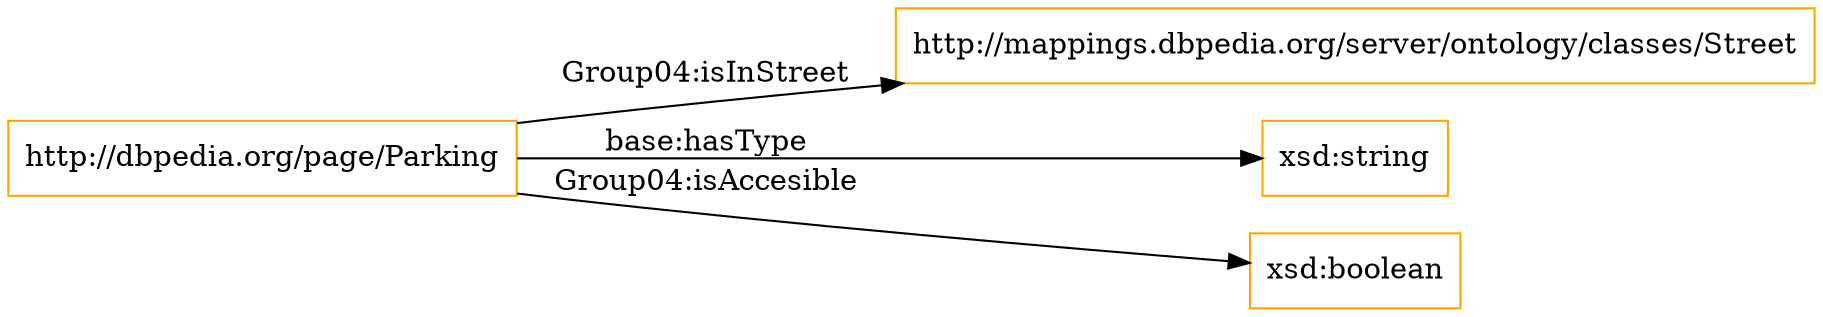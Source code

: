 digraph ar2dtool_diagram { 
rankdir=LR;
size="1501"
node [shape = rectangle, color="orange"]; "http://mappings.dbpedia.org/server/ontology/classes/Street" "http://dbpedia.org/page/Parking" ; /*classes style*/
	"http://dbpedia.org/page/Parking" -> "xsd:string" [ label = "base:hasType" ];
	"http://dbpedia.org/page/Parking" -> "xsd:boolean" [ label = "Group04:isAccesible" ];
	"http://dbpedia.org/page/Parking" -> "http://mappings.dbpedia.org/server/ontology/classes/Street" [ label = "Group04:isInStreet" ];

}
